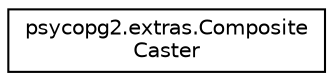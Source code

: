digraph "Graphical Class Hierarchy"
{
 // LATEX_PDF_SIZE
  edge [fontname="Helvetica",fontsize="10",labelfontname="Helvetica",labelfontsize="10"];
  node [fontname="Helvetica",fontsize="10",shape=record];
  rankdir="LR";
  Node0 [label="psycopg2.extras.Composite\lCaster",height=0.2,width=0.4,color="black", fillcolor="white", style="filled",URL="$classpsycopg2_1_1extras_1_1_composite_caster.html",tooltip=" "];
}
